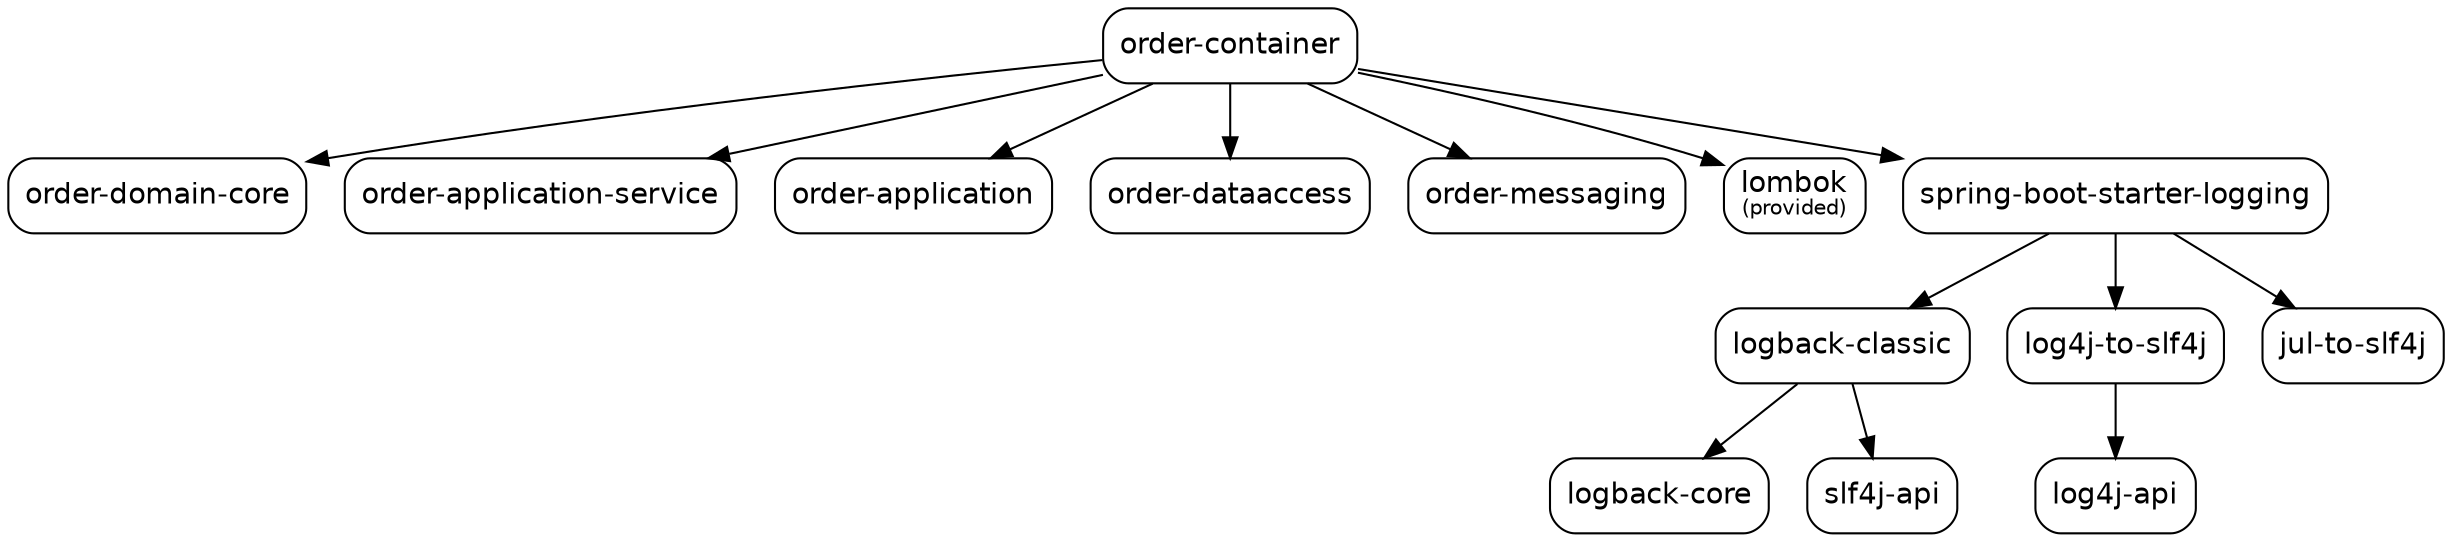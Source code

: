 digraph "order-container" {
  node [shape="box",style="rounded",fontname="Helvetica",fontsize="14"]
  edge [fontsize="10",fontname="Helvetica"]

  // Node Definitions:
  "com.food.ordering.system:order-container:jar"[label=<order-container>]
  "com.food.ordering.system:order-domain-core:jar"[label=<order-domain-core>]
  "com.food.ordering.system:order-application-service:jar"[label=<order-application-service>]
  "com.food.ordering.system:order-application:jar"[label=<order-application>]
  "com.food.ordering.system:order-dataaccess:jar"[label=<order-dataaccess>]
  "com.food.ordering.system:order-messaging:jar"[label=<order-messaging>]
  "org.projectlombok:lombok:jar"[label=<lombok<font point-size="10"><br/>(provided)</font>>]
  "ch.qos.logback:logback-classic:jar"[label=<logback-classic>]
  "ch.qos.logback:logback-core:jar"[label=<logback-core>]
  "org.slf4j:slf4j-api:jar"[label=<slf4j-api>]
  "org.springframework.boot:spring-boot-starter-logging:jar"[label=<spring-boot-starter-logging>]
  "org.apache.logging.log4j:log4j-to-slf4j:jar"[label=<log4j-to-slf4j>]
  "org.apache.logging.log4j:log4j-api:jar"[label=<log4j-api>]
  "org.slf4j:jul-to-slf4j:jar"[label=<jul-to-slf4j>]

  // Edge Definitions:
  "com.food.ordering.system:order-container:jar" -> "com.food.ordering.system:order-domain-core:jar"
  "com.food.ordering.system:order-container:jar" -> "com.food.ordering.system:order-application-service:jar"
  "com.food.ordering.system:order-container:jar" -> "com.food.ordering.system:order-application:jar"
  "com.food.ordering.system:order-container:jar" -> "com.food.ordering.system:order-dataaccess:jar"
  "com.food.ordering.system:order-container:jar" -> "com.food.ordering.system:order-messaging:jar"
  "com.food.ordering.system:order-container:jar" -> "org.projectlombok:lombok:jar"
  "ch.qos.logback:logback-classic:jar" -> "ch.qos.logback:logback-core:jar"
  "ch.qos.logback:logback-classic:jar" -> "org.slf4j:slf4j-api:jar"
  "org.springframework.boot:spring-boot-starter-logging:jar" -> "ch.qos.logback:logback-classic:jar"
  "org.apache.logging.log4j:log4j-to-slf4j:jar" -> "org.apache.logging.log4j:log4j-api:jar"
  "org.springframework.boot:spring-boot-starter-logging:jar" -> "org.apache.logging.log4j:log4j-to-slf4j:jar"
  "org.springframework.boot:spring-boot-starter-logging:jar" -> "org.slf4j:jul-to-slf4j:jar"
  "com.food.ordering.system:order-container:jar" -> "org.springframework.boot:spring-boot-starter-logging:jar"
}